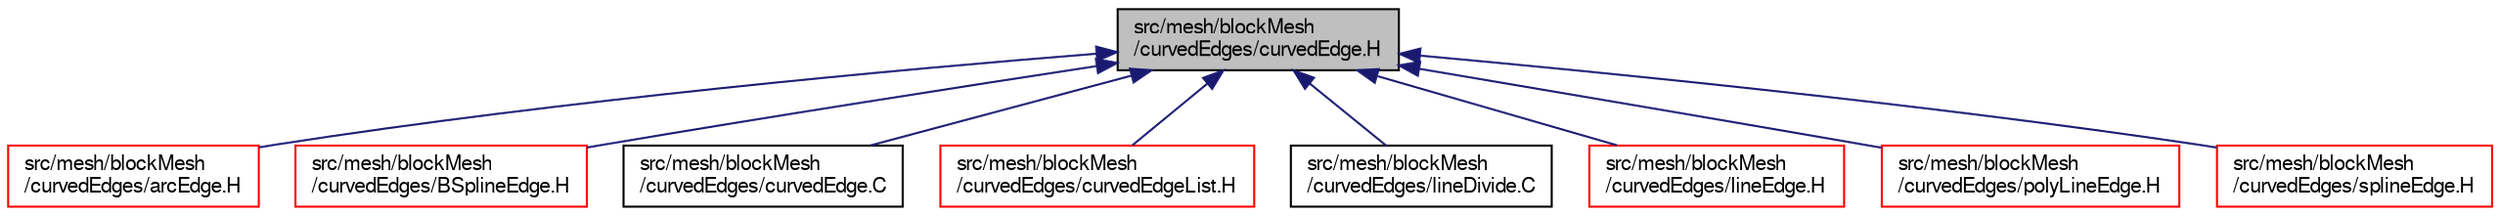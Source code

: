 digraph "src/mesh/blockMesh/curvedEdges/curvedEdge.H"
{
  bgcolor="transparent";
  edge [fontname="FreeSans",fontsize="10",labelfontname="FreeSans",labelfontsize="10"];
  node [fontname="FreeSans",fontsize="10",shape=record];
  Node136 [label="src/mesh/blockMesh\l/curvedEdges/curvedEdge.H",height=0.2,width=0.4,color="black", fillcolor="grey75", style="filled", fontcolor="black"];
  Node136 -> Node137 [dir="back",color="midnightblue",fontsize="10",style="solid",fontname="FreeSans"];
  Node137 [label="src/mesh/blockMesh\l/curvedEdges/arcEdge.H",height=0.2,width=0.4,color="red",URL="$a07022.html"];
  Node136 -> Node139 [dir="back",color="midnightblue",fontsize="10",style="solid",fontname="FreeSans"];
  Node139 [label="src/mesh/blockMesh\l/curvedEdges/BSplineEdge.H",height=0.2,width=0.4,color="red",URL="$a07034.html"];
  Node136 -> Node141 [dir="back",color="midnightblue",fontsize="10",style="solid",fontname="FreeSans"];
  Node141 [label="src/mesh/blockMesh\l/curvedEdges/curvedEdge.C",height=0.2,width=0.4,color="black",URL="$a07043.html"];
  Node136 -> Node142 [dir="back",color="midnightblue",fontsize="10",style="solid",fontname="FreeSans"];
  Node142 [label="src/mesh/blockMesh\l/curvedEdges/curvedEdgeList.H",height=0.2,width=0.4,color="red",URL="$a07052.html"];
  Node136 -> Node156 [dir="back",color="midnightblue",fontsize="10",style="solid",fontname="FreeSans"];
  Node156 [label="src/mesh/blockMesh\l/curvedEdges/lineDivide.C",height=0.2,width=0.4,color="black",URL="$a07055.html"];
  Node136 -> Node157 [dir="back",color="midnightblue",fontsize="10",style="solid",fontname="FreeSans"];
  Node157 [label="src/mesh/blockMesh\l/curvedEdges/lineEdge.H",height=0.2,width=0.4,color="red",URL="$a07064.html"];
  Node136 -> Node159 [dir="back",color="midnightblue",fontsize="10",style="solid",fontname="FreeSans"];
  Node159 [label="src/mesh/blockMesh\l/curvedEdges/polyLineEdge.H",height=0.2,width=0.4,color="red",URL="$a07076.html"];
  Node136 -> Node161 [dir="back",color="midnightblue",fontsize="10",style="solid",fontname="FreeSans"];
  Node161 [label="src/mesh/blockMesh\l/curvedEdges/splineEdge.H",height=0.2,width=0.4,color="red",URL="$a07082.html"];
}
